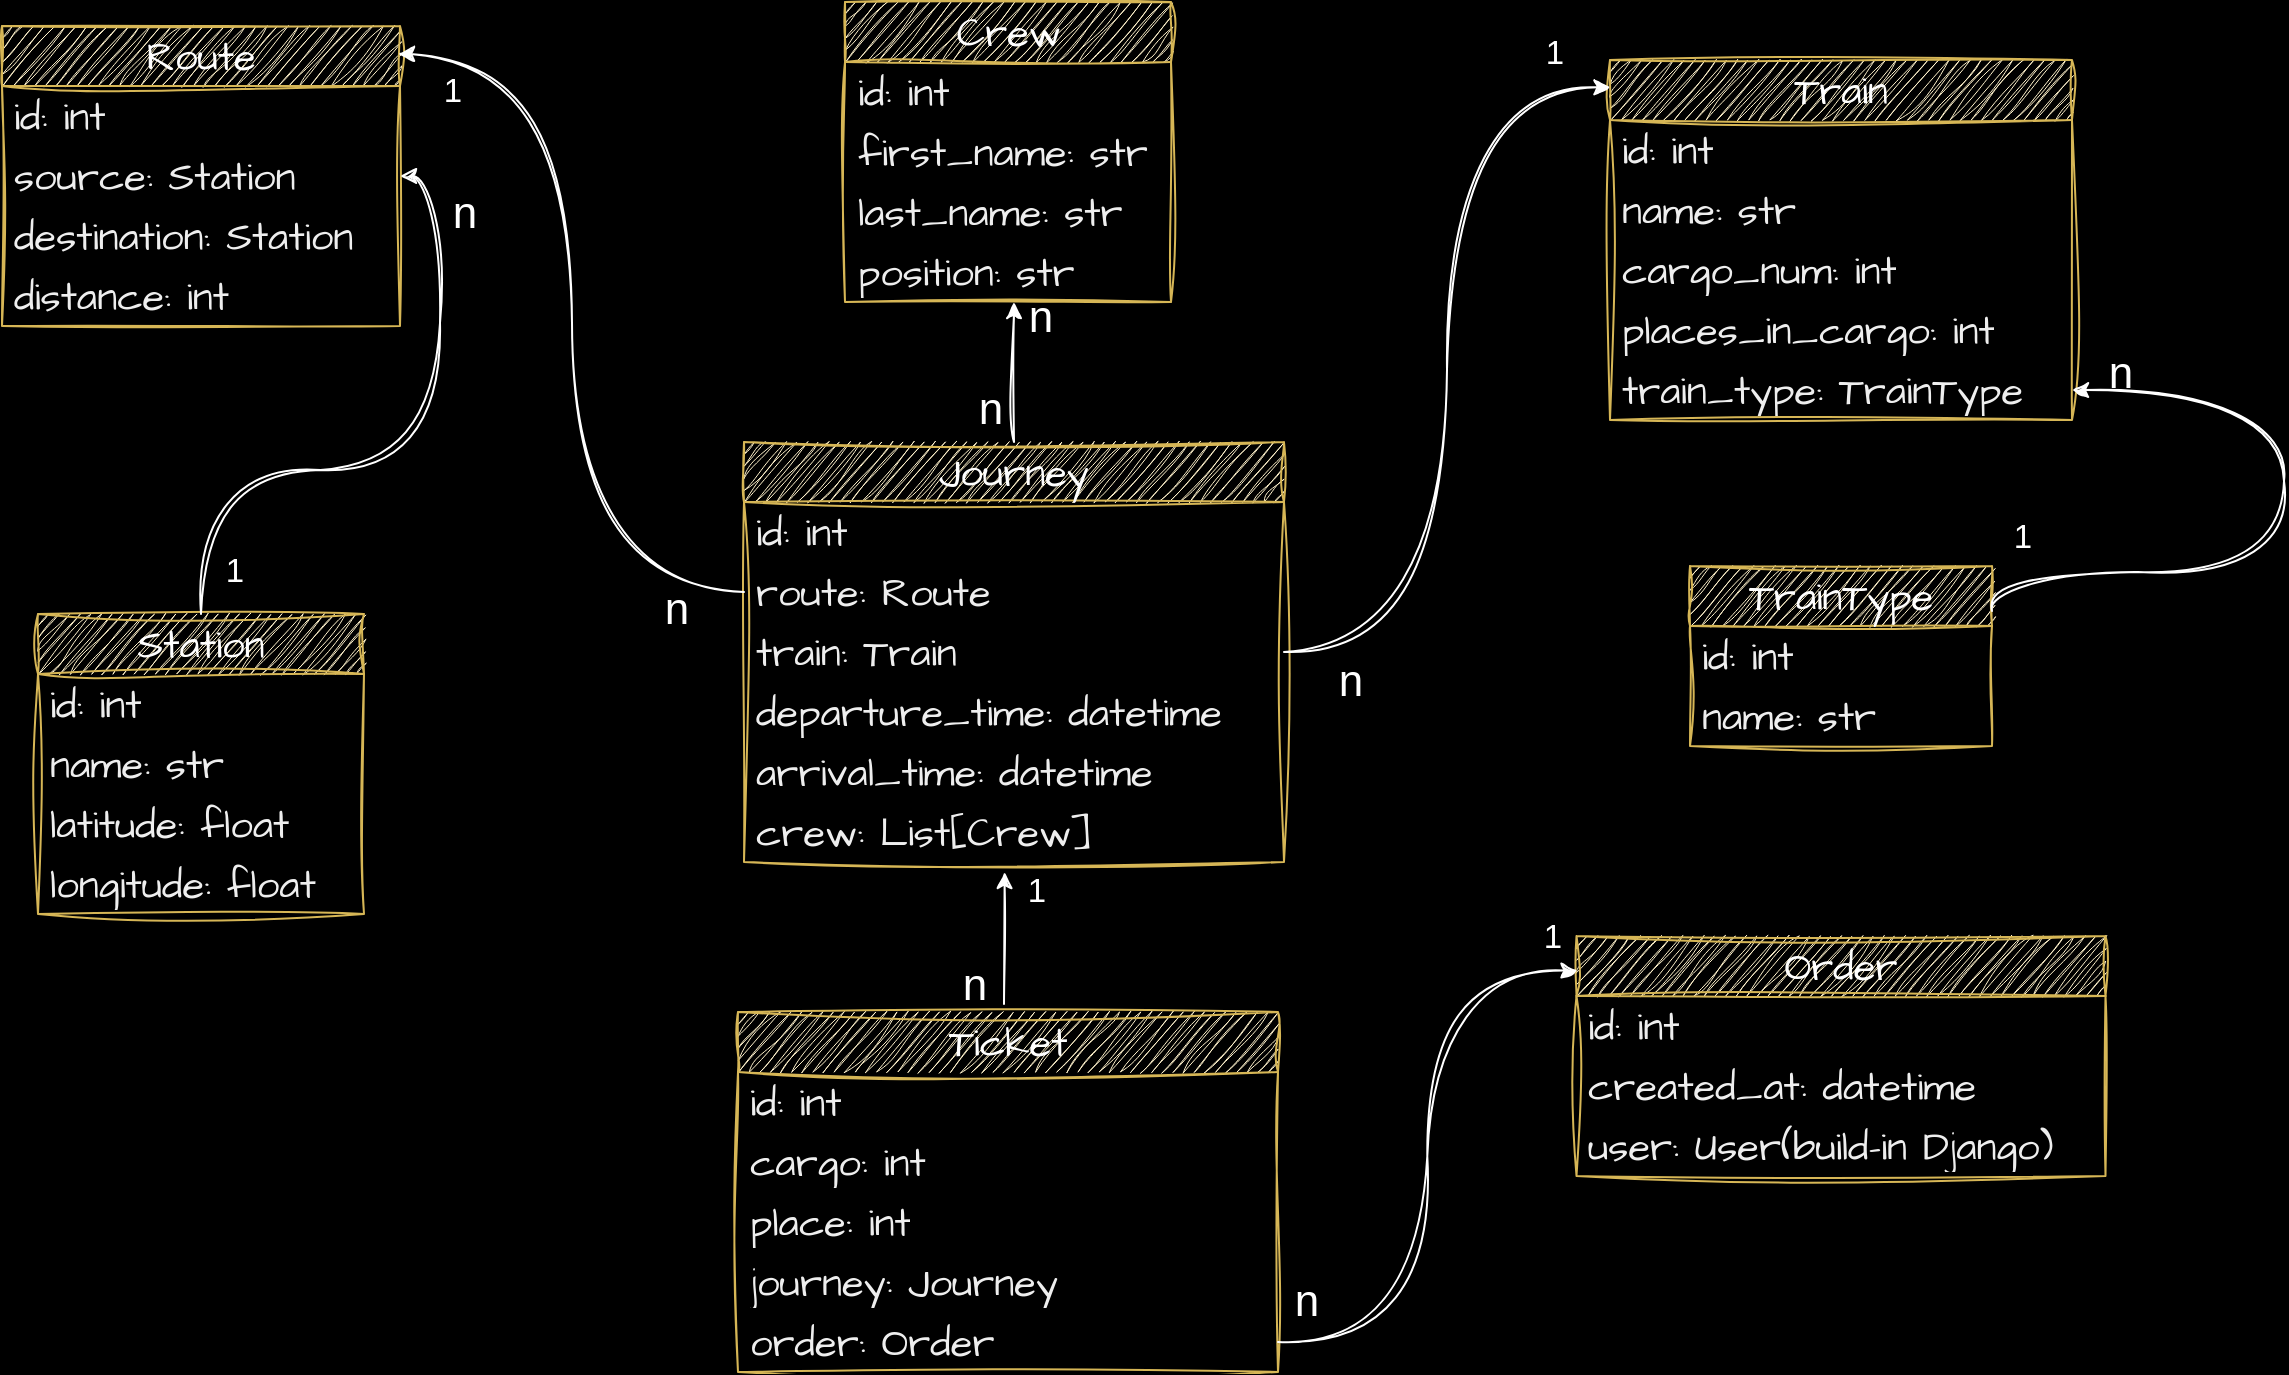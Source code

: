 <mxfile version="22.1.22" type="embed">
  <diagram id="23iRSUPoRavnBvh4doch" name="Page-1">
    <mxGraphModel dx="1730" dy="1147" grid="0" gridSize="10" guides="1" tooltips="1" connect="1" arrows="1" fold="1" page="0" pageScale="1" pageWidth="827" pageHeight="1169" background="#000000" math="0" shadow="0">
      <root>
        <mxCell id="0" />
        <mxCell id="1" parent="0" />
        <mxCell id="3" value="&lt;font color=&quot;#ffffff&quot;&gt;Journey&lt;/font&gt;" style="swimlane;fontStyle=0;childLayout=stackLayout;horizontal=1;startSize=30;horizontalStack=0;resizeParent=1;resizeParentMax=0;resizeLast=0;collapsible=1;marginBottom=0;whiteSpace=wrap;html=1;sketch=1;hachureGap=4;jiggle=2;curveFitting=1;fontFamily=Architects Daughter;fontSource=https%3A%2F%2Ffonts.googleapis.com%2Fcss%3Ffamily%3DArchitects%2BDaughter;fontSize=20;swimlaneFillColor=none;fillColor=#fff2cc;strokeColor=#d6b656;points=[[0,0,0,0,0],[0,0.25,0,0,0],[0,0.5,0,0,0],[0,0.75,0,0,0],[0,1,0,0,0],[0.25,0,0,0,0],[0.25,1,0,0,0],[0.5,0,0,0,0],[0.5,1,0,0,0],[0.75,0,0,0,0],[0.75,1,0,0,0],[1,0,0,0,0],[1,0.25,0,0,0],[1,0.5,0,0,0],[1,0.75,0,0,0],[1,1,0,0,0]];" parent="1" vertex="1">
          <mxGeometry x="190" y="-33" width="270" height="210" as="geometry" />
        </mxCell>
        <mxCell id="5" value="id: int" style="text;strokeColor=none;fillColor=none;align=left;verticalAlign=middle;spacingLeft=4;spacingRight=4;overflow=hidden;points=[[0,0.5],[1,0.5]];portConstraint=eastwest;rotatable=0;whiteSpace=wrap;html=1;fontSize=20;fontFamily=Architects Daughter;fontColor=#EEEEEE;" parent="3" vertex="1">
          <mxGeometry y="30" width="270" height="30" as="geometry" />
        </mxCell>
        <mxCell id="6" value="route: Route" style="text;strokeColor=none;fillColor=none;align=left;verticalAlign=middle;spacingLeft=4;spacingRight=4;overflow=hidden;points=[[0,0.5],[1,0.5]];portConstraint=eastwest;rotatable=0;whiteSpace=wrap;html=1;fontSize=20;fontFamily=Architects Daughter;fontColor=#EEEEEE;" parent="3" vertex="1">
          <mxGeometry y="60" width="270" height="30" as="geometry" />
        </mxCell>
        <mxCell id="7" value="train: Train" style="text;strokeColor=none;fillColor=none;align=left;verticalAlign=middle;spacingLeft=4;spacingRight=4;overflow=hidden;points=[[0,0.5],[1,0.5]];portConstraint=eastwest;rotatable=0;whiteSpace=wrap;html=1;fontSize=20;fontFamily=Architects Daughter;fontColor=#EEEEEE;" parent="3" vertex="1">
          <mxGeometry y="90" width="270" height="30" as="geometry" />
        </mxCell>
        <mxCell id="8" value="departure_time: datetime" style="text;strokeColor=none;fillColor=none;align=left;verticalAlign=middle;spacingLeft=4;spacingRight=4;overflow=hidden;points=[[0,0.5],[1,0.5]];portConstraint=eastwest;rotatable=0;whiteSpace=wrap;html=1;fontSize=20;fontFamily=Architects Daughter;fontColor=#EEEEEE;" parent="3" vertex="1">
          <mxGeometry y="120" width="270" height="30" as="geometry" />
        </mxCell>
        <mxCell id="9" value="arrival_time: datetime" style="text;strokeColor=none;fillColor=none;align=left;verticalAlign=middle;spacingLeft=4;spacingRight=4;overflow=hidden;points=[[0,0.5],[1,0.5]];portConstraint=eastwest;rotatable=0;whiteSpace=wrap;html=1;fontSize=20;fontFamily=Architects Daughter;fontColor=#EEEEEE;" parent="3" vertex="1">
          <mxGeometry y="150" width="270" height="30" as="geometry" />
        </mxCell>
        <mxCell id="10" value="crew: List[Crew]" style="text;strokeColor=none;fillColor=none;align=left;verticalAlign=middle;spacingLeft=4;spacingRight=4;overflow=hidden;points=[[0,0.5],[1,0.5]];portConstraint=eastwest;rotatable=0;whiteSpace=wrap;html=1;fontSize=20;fontFamily=Architects Daughter;fontColor=#EEEEEE;" parent="3" vertex="1">
          <mxGeometry y="180" width="270" height="30" as="geometry" />
        </mxCell>
        <mxCell id="15" value="&lt;font color=&quot;#ffffff&quot;&gt;Station&lt;/font&gt;" style="swimlane;fontStyle=0;childLayout=stackLayout;horizontal=1;startSize=30;horizontalStack=0;resizeParent=1;resizeParentMax=0;resizeLast=0;collapsible=1;marginBottom=0;whiteSpace=wrap;html=1;sketch=1;hachureGap=4;jiggle=2;curveFitting=1;fontFamily=Architects Daughter;fontSource=https%3A%2F%2Ffonts.googleapis.com%2Fcss%3Ffamily%3DArchitects%2BDaughter;fontSize=20;swimlaneFillColor=none;fillColor=#fff2cc;strokeColor=#d6b656;" parent="1" vertex="1">
          <mxGeometry x="-163" y="53" width="163" height="150" as="geometry" />
        </mxCell>
        <mxCell id="16" value="id: int" style="text;strokeColor=none;fillColor=none;align=left;verticalAlign=middle;spacingLeft=4;spacingRight=4;overflow=hidden;points=[[0,0.5],[1,0.5]];portConstraint=eastwest;rotatable=0;whiteSpace=wrap;html=1;fontSize=20;fontFamily=Architects Daughter;fontColor=#EEEEEE;" parent="15" vertex="1">
          <mxGeometry y="30" width="163" height="30" as="geometry" />
        </mxCell>
        <mxCell id="17" value="name: str" style="text;strokeColor=none;fillColor=none;align=left;verticalAlign=middle;spacingLeft=4;spacingRight=4;overflow=hidden;points=[[0,0.5],[1,0.5]];portConstraint=eastwest;rotatable=0;whiteSpace=wrap;html=1;fontSize=20;fontFamily=Architects Daughter;fontColor=#EEEEEE;" parent="15" vertex="1">
          <mxGeometry y="60" width="163" height="30" as="geometry" />
        </mxCell>
        <mxCell id="18" value="latitude: float" style="text;strokeColor=none;fillColor=none;align=left;verticalAlign=middle;spacingLeft=4;spacingRight=4;overflow=hidden;points=[[0,0.5],[1,0.5]];portConstraint=eastwest;rotatable=0;whiteSpace=wrap;html=1;fontSize=20;fontFamily=Architects Daughter;fontColor=#EEEEEE;" parent="15" vertex="1">
          <mxGeometry y="90" width="163" height="30" as="geometry" />
        </mxCell>
        <mxCell id="19" value="longitude: float" style="text;strokeColor=none;fillColor=none;align=left;verticalAlign=middle;spacingLeft=4;spacingRight=4;overflow=hidden;points=[[0,0.5],[1,0.5]];portConstraint=eastwest;rotatable=0;whiteSpace=wrap;html=1;fontSize=20;fontFamily=Architects Daughter;fontColor=#EEEEEE;" parent="15" vertex="1">
          <mxGeometry y="120" width="163" height="30" as="geometry" />
        </mxCell>
        <mxCell id="22" value="&lt;font color=&quot;#ffffff&quot;&gt;Route&lt;/font&gt;" style="swimlane;fontStyle=0;childLayout=stackLayout;horizontal=1;startSize=30;horizontalStack=0;resizeParent=1;resizeParentMax=0;resizeLast=0;collapsible=1;marginBottom=0;whiteSpace=wrap;html=1;sketch=1;hachureGap=4;jiggle=2;curveFitting=1;fontFamily=Architects Daughter;fontSource=https%3A%2F%2Ffonts.googleapis.com%2Fcss%3Ffamily%3DArchitects%2BDaughter;fontSize=20;swimlaneFillColor=none;fillColor=#fff2cc;strokeColor=#d6b656;" parent="1" vertex="1">
          <mxGeometry x="-181" y="-241" width="199" height="150" as="geometry" />
        </mxCell>
        <mxCell id="23" value="id: int" style="text;strokeColor=none;fillColor=none;align=left;verticalAlign=middle;spacingLeft=4;spacingRight=4;overflow=hidden;points=[[0,0.5],[1,0.5]];portConstraint=eastwest;rotatable=0;whiteSpace=wrap;html=1;fontSize=20;fontFamily=Architects Daughter;fontColor=#EEEEEE;" parent="22" vertex="1">
          <mxGeometry y="30" width="199" height="30" as="geometry" />
        </mxCell>
        <mxCell id="24" value="source: Station" style="text;strokeColor=none;fillColor=none;align=left;verticalAlign=middle;spacingLeft=4;spacingRight=4;overflow=hidden;points=[[0,0.5],[1,0.5]];portConstraint=eastwest;rotatable=0;whiteSpace=wrap;html=1;fontSize=20;fontFamily=Architects Daughter;fontColor=#EEEEEE;" parent="22" vertex="1">
          <mxGeometry y="60" width="199" height="30" as="geometry" />
        </mxCell>
        <mxCell id="25" value="destination: Station" style="text;strokeColor=none;fillColor=none;align=left;verticalAlign=middle;spacingLeft=4;spacingRight=4;overflow=hidden;points=[[0,0.5],[1,0.5]];portConstraint=eastwest;rotatable=0;whiteSpace=wrap;html=1;fontSize=20;fontFamily=Architects Daughter;fontColor=#EEEEEE;" parent="22" vertex="1">
          <mxGeometry y="90" width="199" height="30" as="geometry" />
        </mxCell>
        <mxCell id="26" value="distance: int" style="text;strokeColor=none;fillColor=none;align=left;verticalAlign=middle;spacingLeft=4;spacingRight=4;overflow=hidden;points=[[0,0.5],[1,0.5]];portConstraint=eastwest;rotatable=0;whiteSpace=wrap;html=1;fontSize=20;fontFamily=Architects Daughter;fontColor=#EEEEEE;" parent="22" vertex="1">
          <mxGeometry y="120" width="199" height="30" as="geometry" />
        </mxCell>
        <mxCell id="28" value="&lt;font color=&quot;#ffffff&quot;&gt;Crew&lt;/font&gt;" style="swimlane;fontStyle=0;childLayout=stackLayout;horizontal=1;startSize=30;horizontalStack=0;resizeParent=1;resizeParentMax=0;resizeLast=0;collapsible=1;marginBottom=0;whiteSpace=wrap;html=1;sketch=1;hachureGap=4;jiggle=2;curveFitting=1;fontFamily=Architects Daughter;fontSource=https%3A%2F%2Ffonts.googleapis.com%2Fcss%3Ffamily%3DArchitects%2BDaughter;fontSize=20;swimlaneFillColor=none;fillColor=#fff2cc;strokeColor=#d6b656;" parent="1" vertex="1">
          <mxGeometry x="240.5" y="-253" width="163" height="150" as="geometry" />
        </mxCell>
        <mxCell id="29" value="id: int" style="text;strokeColor=none;fillColor=none;align=left;verticalAlign=middle;spacingLeft=4;spacingRight=4;overflow=hidden;points=[[0,0.5],[1,0.5]];portConstraint=eastwest;rotatable=0;whiteSpace=wrap;html=1;fontSize=20;fontFamily=Architects Daughter;fontColor=#EEEEEE;" parent="28" vertex="1">
          <mxGeometry y="30" width="163" height="30" as="geometry" />
        </mxCell>
        <mxCell id="30" value="first_name: str" style="text;strokeColor=none;fillColor=none;align=left;verticalAlign=middle;spacingLeft=4;spacingRight=4;overflow=hidden;points=[[0,0.5],[1,0.5]];portConstraint=eastwest;rotatable=0;whiteSpace=wrap;html=1;fontSize=20;fontFamily=Architects Daughter;fontColor=#EEEEEE;" parent="28" vertex="1">
          <mxGeometry y="60" width="163" height="30" as="geometry" />
        </mxCell>
        <mxCell id="31" value="last_name: str" style="text;strokeColor=none;fillColor=none;align=left;verticalAlign=middle;spacingLeft=4;spacingRight=4;overflow=hidden;points=[[0,0.5],[1,0.5]];portConstraint=eastwest;rotatable=0;whiteSpace=wrap;html=1;fontSize=20;fontFamily=Architects Daughter;fontColor=#EEEEEE;" parent="28" vertex="1">
          <mxGeometry y="90" width="163" height="30" as="geometry" />
        </mxCell>
        <mxCell id="87" value="position: str" style="text;strokeColor=none;fillColor=none;align=left;verticalAlign=middle;spacingLeft=4;spacingRight=4;overflow=hidden;points=[[0,0.5],[1,0.5]];portConstraint=eastwest;rotatable=0;whiteSpace=wrap;html=1;fontSize=20;fontFamily=Architects Daughter;fontColor=#EEEEEE;" vertex="1" parent="28">
          <mxGeometry y="120" width="163" height="30" as="geometry" />
        </mxCell>
        <mxCell id="33" value="&lt;font color=&quot;#ffffff&quot;&gt;Train&lt;/font&gt;" style="swimlane;fontStyle=0;childLayout=stackLayout;horizontal=1;startSize=30;horizontalStack=0;resizeParent=1;resizeParentMax=0;resizeLast=0;collapsible=1;marginBottom=0;whiteSpace=wrap;html=1;sketch=1;hachureGap=4;jiggle=2;curveFitting=1;fontFamily=Architects Daughter;fontSource=https%3A%2F%2Ffonts.googleapis.com%2Fcss%3Ffamily%3DArchitects%2BDaughter;fontSize=20;swimlaneFillColor=none;fillColor=#fff2cc;strokeColor=#d6b656;" parent="1" vertex="1">
          <mxGeometry x="623" y="-224" width="231" height="180" as="geometry" />
        </mxCell>
        <mxCell id="34" value="id: int" style="text;strokeColor=none;fillColor=none;align=left;verticalAlign=middle;spacingLeft=4;spacingRight=4;overflow=hidden;points=[[0,0.5],[1,0.5]];portConstraint=eastwest;rotatable=0;whiteSpace=wrap;html=1;fontSize=20;fontFamily=Architects Daughter;fontColor=#EEEEEE;" parent="33" vertex="1">
          <mxGeometry y="30" width="231" height="30" as="geometry" />
        </mxCell>
        <mxCell id="35" value="name: str" style="text;strokeColor=none;fillColor=none;align=left;verticalAlign=middle;spacingLeft=4;spacingRight=4;overflow=hidden;points=[[0,0.5],[1,0.5]];portConstraint=eastwest;rotatable=0;whiteSpace=wrap;html=1;fontSize=20;fontFamily=Architects Daughter;fontColor=#EEEEEE;" parent="33" vertex="1">
          <mxGeometry y="60" width="231" height="30" as="geometry" />
        </mxCell>
        <mxCell id="36" value="cargo_num: int" style="text;strokeColor=none;fillColor=none;align=left;verticalAlign=middle;spacingLeft=4;spacingRight=4;overflow=hidden;points=[[0,0.5],[1,0.5]];portConstraint=eastwest;rotatable=0;whiteSpace=wrap;html=1;fontSize=20;fontFamily=Architects Daughter;fontColor=#EEEEEE;" parent="33" vertex="1">
          <mxGeometry y="90" width="231" height="30" as="geometry" />
        </mxCell>
        <mxCell id="37" value="places_in_cargo: int" style="text;strokeColor=none;fillColor=none;align=left;verticalAlign=middle;spacingLeft=4;spacingRight=4;overflow=hidden;points=[[0,0.5],[1,0.5]];portConstraint=eastwest;rotatable=0;whiteSpace=wrap;html=1;fontSize=20;fontFamily=Architects Daughter;fontColor=#EEEEEE;" parent="33" vertex="1">
          <mxGeometry y="120" width="231" height="30" as="geometry" />
        </mxCell>
        <mxCell id="38" value="train_type: TrainType" style="text;strokeColor=none;fillColor=none;align=left;verticalAlign=middle;spacingLeft=4;spacingRight=4;overflow=hidden;points=[[0,0.5],[1,0.5]];portConstraint=eastwest;rotatable=0;whiteSpace=wrap;html=1;fontSize=20;fontFamily=Architects Daughter;fontColor=#EEEEEE;" parent="33" vertex="1">
          <mxGeometry y="150" width="231" height="30" as="geometry" />
        </mxCell>
        <mxCell id="40" value="&lt;font color=&quot;#ffffff&quot;&gt;TrainType&lt;/font&gt;" style="swimlane;fontStyle=0;childLayout=stackLayout;horizontal=1;startSize=30;horizontalStack=0;resizeParent=1;resizeParentMax=0;resizeLast=0;collapsible=1;marginBottom=0;whiteSpace=wrap;html=1;sketch=1;hachureGap=4;jiggle=2;curveFitting=1;fontFamily=Architects Daughter;fontSource=https%3A%2F%2Ffonts.googleapis.com%2Fcss%3Ffamily%3DArchitects%2BDaughter;fontSize=20;swimlaneFillColor=none;fillColor=#fff2cc;strokeColor=#d6b656;" parent="1" vertex="1">
          <mxGeometry x="663" y="29" width="151" height="90" as="geometry" />
        </mxCell>
        <mxCell id="41" value="id: int" style="text;strokeColor=none;fillColor=none;align=left;verticalAlign=middle;spacingLeft=4;spacingRight=4;overflow=hidden;points=[[0,0.5],[1,0.5]];portConstraint=eastwest;rotatable=0;whiteSpace=wrap;html=1;fontSize=20;fontFamily=Architects Daughter;fontColor=#EEEEEE;" parent="40" vertex="1">
          <mxGeometry y="30" width="151" height="30" as="geometry" />
        </mxCell>
        <mxCell id="42" value="name: str" style="text;strokeColor=none;fillColor=none;align=left;verticalAlign=middle;spacingLeft=4;spacingRight=4;overflow=hidden;points=[[0,0.5],[1,0.5]];portConstraint=eastwest;rotatable=0;whiteSpace=wrap;html=1;fontSize=20;fontFamily=Architects Daughter;fontColor=#EEEEEE;" parent="40" vertex="1">
          <mxGeometry y="60" width="151" height="30" as="geometry" />
        </mxCell>
        <mxCell id="45" value="&lt;font color=&quot;#ffffff&quot;&gt;Ticket&lt;/font&gt;" style="swimlane;fontStyle=0;childLayout=stackLayout;horizontal=1;startSize=30;horizontalStack=0;resizeParent=1;resizeParentMax=0;resizeLast=0;collapsible=1;marginBottom=0;whiteSpace=wrap;html=1;sketch=1;hachureGap=4;jiggle=2;curveFitting=1;fontFamily=Architects Daughter;fontSource=https%3A%2F%2Ffonts.googleapis.com%2Fcss%3Ffamily%3DArchitects%2BDaughter;fontSize=20;swimlaneFillColor=none;fillColor=#fff2cc;strokeColor=#d6b656;" parent="1" vertex="1">
          <mxGeometry x="187" y="252" width="270" height="180" as="geometry" />
        </mxCell>
        <mxCell id="46" value="id: int" style="text;strokeColor=none;fillColor=none;align=left;verticalAlign=middle;spacingLeft=4;spacingRight=4;overflow=hidden;points=[[0,0.5],[1,0.5]];portConstraint=eastwest;rotatable=0;whiteSpace=wrap;html=1;fontSize=20;fontFamily=Architects Daughter;fontColor=#EEEEEE;" parent="45" vertex="1">
          <mxGeometry y="30" width="270" height="30" as="geometry" />
        </mxCell>
        <mxCell id="47" value="cargo: int" style="text;strokeColor=none;fillColor=none;align=left;verticalAlign=middle;spacingLeft=4;spacingRight=4;overflow=hidden;points=[[0,0.5],[1,0.5]];portConstraint=eastwest;rotatable=0;whiteSpace=wrap;html=1;fontSize=20;fontFamily=Architects Daughter;fontColor=#EEEEEE;" parent="45" vertex="1">
          <mxGeometry y="60" width="270" height="30" as="geometry" />
        </mxCell>
        <mxCell id="48" value="place: int" style="text;strokeColor=none;fillColor=none;align=left;verticalAlign=middle;spacingLeft=4;spacingRight=4;overflow=hidden;points=[[0,0.5],[1,0.5]];portConstraint=eastwest;rotatable=0;whiteSpace=wrap;html=1;fontSize=20;fontFamily=Architects Daughter;fontColor=#EEEEEE;" parent="45" vertex="1">
          <mxGeometry y="90" width="270" height="30" as="geometry" />
        </mxCell>
        <mxCell id="49" value="journey: Journey" style="text;strokeColor=none;fillColor=none;align=left;verticalAlign=middle;spacingLeft=4;spacingRight=4;overflow=hidden;points=[[0,0.5],[1,0.5]];portConstraint=eastwest;rotatable=0;whiteSpace=wrap;html=1;fontSize=20;fontFamily=Architects Daughter;fontColor=#EEEEEE;" parent="45" vertex="1">
          <mxGeometry y="120" width="270" height="30" as="geometry" />
        </mxCell>
        <mxCell id="50" value="order: Order" style="text;strokeColor=none;fillColor=none;align=left;verticalAlign=middle;spacingLeft=4;spacingRight=4;overflow=hidden;points=[[0,0.5],[1,0.5]];portConstraint=eastwest;rotatable=0;whiteSpace=wrap;html=1;fontSize=20;fontFamily=Architects Daughter;fontColor=#EEEEEE;" parent="45" vertex="1">
          <mxGeometry y="150" width="270" height="30" as="geometry" />
        </mxCell>
        <mxCell id="52" value="&lt;font color=&quot;#ffffff&quot;&gt;Order&lt;/font&gt;" style="swimlane;fontStyle=0;childLayout=stackLayout;horizontal=1;startSize=30;horizontalStack=0;resizeParent=1;resizeParentMax=0;resizeLast=0;collapsible=1;marginBottom=0;whiteSpace=wrap;html=1;sketch=1;hachureGap=4;jiggle=2;curveFitting=1;fontFamily=Architects Daughter;fontSource=https%3A%2F%2Ffonts.googleapis.com%2Fcss%3Ffamily%3DArchitects%2BDaughter;fontSize=20;swimlaneFillColor=none;fillColor=#fff2cc;strokeColor=#d6b656;" parent="1" vertex="1">
          <mxGeometry x="606.25" y="214" width="264.5" height="120" as="geometry" />
        </mxCell>
        <mxCell id="53" value="id: int" style="text;strokeColor=none;fillColor=none;align=left;verticalAlign=middle;spacingLeft=4;spacingRight=4;overflow=hidden;points=[[0,0.5],[1,0.5]];portConstraint=eastwest;rotatable=0;whiteSpace=wrap;html=1;fontSize=20;fontFamily=Architects Daughter;fontColor=#EEEEEE;" parent="52" vertex="1">
          <mxGeometry y="30" width="264.5" height="30" as="geometry" />
        </mxCell>
        <mxCell id="54" value="created_at: datetime" style="text;strokeColor=none;fillColor=none;align=left;verticalAlign=middle;spacingLeft=4;spacingRight=4;overflow=hidden;points=[[0,0.5],[1,0.5]];portConstraint=eastwest;rotatable=0;whiteSpace=wrap;html=1;fontSize=20;fontFamily=Architects Daughter;fontColor=#EEEEEE;" parent="52" vertex="1">
          <mxGeometry y="60" width="264.5" height="30" as="geometry" />
        </mxCell>
        <mxCell id="55" value="user: User(build-in Django)" style="text;strokeColor=none;fillColor=none;align=left;verticalAlign=middle;spacingLeft=4;spacingRight=4;overflow=hidden;points=[[0,0.5],[1,0.5]];portConstraint=eastwest;rotatable=0;whiteSpace=wrap;html=1;fontSize=20;fontFamily=Architects Daughter;fontColor=#EEEEEE;" parent="52" vertex="1">
          <mxGeometry y="90" width="264.5" height="30" as="geometry" />
        </mxCell>
        <mxCell id="58" style="edgeStyle=orthogonalEdgeStyle;rounded=0;orthogonalLoop=1;jettySize=auto;html=1;exitX=0;exitY=0.5;exitDx=0;exitDy=0;entryX=0.995;entryY=0.093;entryDx=0;entryDy=0;entryPerimeter=0;strokeColor=#FFFFFF;curved=1;sketch=1;curveFitting=1;jiggle=2;snapToPoint=0;fixDash=0;metaEdit=0;backgroundOutline=0;sourcePortConstraint=north;targetPortConstraint=east;" parent="1" source="6" target="22" edge="1">
          <mxGeometry relative="1" as="geometry" />
        </mxCell>
        <mxCell id="62" value="&lt;h1&gt;&lt;span style=&quot;font-weight: normal;&quot;&gt;n&lt;/span&gt;&lt;/h1&gt;" style="edgeLabel;html=1;align=center;verticalAlign=middle;resizable=0;points=[];labelBackgroundColor=none;labelBorderColor=none;fontColor=#FFFFFF;fontStyle=0" parent="58" vertex="1" connectable="0">
          <mxGeometry relative="1" as="geometry">
            <mxPoint x="52" y="144" as="offset" />
          </mxGeometry>
        </mxCell>
        <mxCell id="64" value="&lt;h2&gt;&lt;span style=&quot;font-weight: normal;&quot;&gt;1&lt;/span&gt;&lt;/h2&gt;" style="edgeLabel;html=1;align=center;verticalAlign=middle;resizable=0;points=[];labelBackgroundColor=none;fontColor=#FFFFFF;" parent="58" vertex="1" connectable="0">
          <mxGeometry x="0.728" y="23" relative="1" as="geometry">
            <mxPoint x="-33" y="-5" as="offset" />
          </mxGeometry>
        </mxCell>
        <mxCell id="65" style="edgeStyle=orthogonalEdgeStyle;rounded=0;orthogonalLoop=1;jettySize=auto;html=1;exitX=0.5;exitY=0;exitDx=0;exitDy=0;strokeColor=#FFFFFF;sketch=1;curveFitting=1;jiggle=2;snapToPoint=0;fixDash=0;metaEdit=0;backgroundOutline=0;sourcePortConstraint=north;targetPortConstraint=east;curved=1;" parent="1" source="15" target="22" edge="1">
          <mxGeometry relative="1" as="geometry">
            <mxPoint x="-113" y="35" as="sourcePoint" />
            <mxPoint x="-286" y="-234" as="targetPoint" />
            <Array as="points">
              <mxPoint x="-81" y="-19" />
              <mxPoint x="38" y="-19" />
              <mxPoint x="38" y="-166" />
            </Array>
          </mxGeometry>
        </mxCell>
        <mxCell id="66" value="&lt;h1&gt;&lt;span style=&quot;font-weight: normal;&quot;&gt;n&lt;/span&gt;&lt;/h1&gt;" style="edgeLabel;html=1;align=center;verticalAlign=middle;resizable=0;points=[];labelBackgroundColor=none;labelBorderColor=none;fontColor=#FFFFFF;fontStyle=0" parent="65" vertex="1" connectable="0">
          <mxGeometry relative="1" as="geometry">
            <mxPoint x="24" y="-128" as="offset" />
          </mxGeometry>
        </mxCell>
        <mxCell id="67" value="&lt;h2&gt;&lt;span style=&quot;font-weight: normal;&quot;&gt;1&lt;/span&gt;&lt;/h2&gt;" style="edgeLabel;html=1;align=center;verticalAlign=middle;resizable=0;points=[];labelBackgroundColor=none;fontColor=#FFFFFF;" parent="65" vertex="1" connectable="0">
          <mxGeometry x="0.728" y="23" relative="1" as="geometry">
            <mxPoint x="-80" y="168" as="offset" />
          </mxGeometry>
        </mxCell>
        <mxCell id="68" style="edgeStyle=none;rounded=0;orthogonalLoop=1;jettySize=auto;html=1;exitX=0.5;exitY=0;exitDx=0;exitDy=0;exitPerimeter=0;strokeColor=#FFFFFF;sketch=1;curveFitting=1;jiggle=2;" parent="1" source="3" edge="1">
          <mxGeometry relative="1" as="geometry">
            <mxPoint x="325" y="-103" as="targetPoint" />
          </mxGeometry>
        </mxCell>
        <mxCell id="70" value="&lt;h1&gt;&lt;font style=&quot;font-weight: normal;&quot; face=&quot;Helvetica&quot;&gt;n&lt;/font&gt;&lt;/h1&gt;" style="edgeLabel;html=1;align=center;verticalAlign=middle;resizable=0;points=[];labelBackgroundColor=none;fontColor=#FFFFFF;" parent="68" vertex="1" connectable="0">
          <mxGeometry x="-0.111" y="2" relative="1" as="geometry">
            <mxPoint x="-10" y="15" as="offset" />
          </mxGeometry>
        </mxCell>
        <mxCell id="73" value="&lt;h1&gt;&lt;font style=&quot;font-weight: normal;&quot; face=&quot;Helvetica&quot;&gt;n&lt;/font&gt;&lt;/h1&gt;" style="edgeLabel;html=1;align=center;verticalAlign=middle;resizable=0;points=[];labelBackgroundColor=none;fontColor=#FFFFFF;" parent="1" vertex="1" connectable="0">
          <mxGeometry x="325.001" y="-59.003" as="geometry">
            <mxPoint x="13" y="-36" as="offset" />
          </mxGeometry>
        </mxCell>
        <mxCell id="74" style="edgeStyle=orthogonalEdgeStyle;rounded=0;orthogonalLoop=1;jettySize=auto;html=1;entryX=0.001;entryY=0.076;entryDx=0;entryDy=0;entryPerimeter=0;strokeColor=#FFFFFF;curved=1;sketch=1;curveFitting=1;jiggle=2;snapToPoint=0;fixDash=0;metaEdit=0;backgroundOutline=0;sourcePortConstraint=north;targetPortConstraint=east;" parent="1" source="7" target="33" edge="1">
          <mxGeometry relative="1" as="geometry">
            <mxPoint x="533" y="74" as="sourcePoint" />
            <mxPoint x="360" y="-195" as="targetPoint" />
          </mxGeometry>
        </mxCell>
        <mxCell id="75" value="&lt;h1&gt;&lt;span style=&quot;font-weight: normal;&quot;&gt;n&lt;/span&gt;&lt;/h1&gt;" style="edgeLabel;html=1;align=center;verticalAlign=middle;resizable=0;points=[];labelBackgroundColor=none;labelBorderColor=none;fontColor=#FFFFFF;fontStyle=0" parent="74" vertex="1" connectable="0">
          <mxGeometry relative="1" as="geometry">
            <mxPoint x="-49" y="156" as="offset" />
          </mxGeometry>
        </mxCell>
        <mxCell id="76" value="&lt;h2&gt;&lt;span style=&quot;font-weight: normal;&quot;&gt;1&lt;/span&gt;&lt;/h2&gt;" style="edgeLabel;html=1;align=center;verticalAlign=middle;resizable=0;points=[];labelBackgroundColor=none;fontColor=#FFFFFF;" parent="74" vertex="1" connectable="0">
          <mxGeometry x="0.728" y="23" relative="1" as="geometry">
            <mxPoint x="32" y="5" as="offset" />
          </mxGeometry>
        </mxCell>
        <mxCell id="77" style="edgeStyle=orthogonalEdgeStyle;rounded=0;orthogonalLoop=1;jettySize=auto;html=1;strokeColor=#FFFFFF;sketch=1;curveFitting=1;jiggle=2;snapToPoint=0;fixDash=0;metaEdit=0;backgroundOutline=0;sourcePortConstraint=north;targetPortConstraint=east;curved=1;exitX=1;exitY=0.25;exitDx=0;exitDy=0;entryX=1;entryY=0.5;entryDx=0;entryDy=0;" parent="1" source="40" target="38" edge="1">
          <mxGeometry relative="1" as="geometry">
            <mxPoint x="826" y="33.5" as="sourcePoint" />
            <mxPoint x="893" y="-160" as="targetPoint" />
            <Array as="points">
              <mxPoint x="960" y="32" />
              <mxPoint x="960" y="-59" />
            </Array>
          </mxGeometry>
        </mxCell>
        <mxCell id="78" value="&lt;h1&gt;&lt;span style=&quot;font-weight: normal;&quot;&gt;n&lt;/span&gt;&lt;/h1&gt;" style="edgeLabel;html=1;align=center;verticalAlign=middle;resizable=0;points=[];labelBackgroundColor=none;labelBorderColor=none;fontColor=#FFFFFF;fontStyle=0" parent="77" vertex="1" connectable="0">
          <mxGeometry relative="1" as="geometry">
            <mxPoint x="-82" y="-83" as="offset" />
          </mxGeometry>
        </mxCell>
        <mxCell id="79" value="&lt;h2&gt;&lt;span style=&quot;font-weight: normal;&quot;&gt;1&lt;/span&gt;&lt;/h2&gt;" style="edgeLabel;html=1;align=center;verticalAlign=middle;resizable=0;points=[];labelBackgroundColor=none;fontColor=#FFFFFF;" parent="77" vertex="1" connectable="0">
          <mxGeometry x="0.728" y="23" relative="1" as="geometry">
            <mxPoint x="-75" y="50" as="offset" />
          </mxGeometry>
        </mxCell>
        <mxCell id="81" style="edgeStyle=none;rounded=0;orthogonalLoop=1;jettySize=auto;html=1;strokeColor=#FFFFFF;sketch=1;curveFitting=1;jiggle=2;" parent="1" edge="1">
          <mxGeometry relative="1" as="geometry">
            <mxPoint x="320.33" y="182" as="targetPoint" />
            <mxPoint x="320" y="248" as="sourcePoint" />
          </mxGeometry>
        </mxCell>
        <mxCell id="82" value="&lt;h1&gt;&lt;font style=&quot;font-weight: normal;&quot; face=&quot;Helvetica&quot;&gt;n&lt;/font&gt;&lt;/h1&gt;" style="edgeLabel;html=1;align=center;verticalAlign=middle;resizable=0;points=[];labelBackgroundColor=none;fontColor=#FFFFFF;" parent="81" vertex="1" connectable="0">
          <mxGeometry x="-0.111" y="2" relative="1" as="geometry">
            <mxPoint x="-13" y="20" as="offset" />
          </mxGeometry>
        </mxCell>
        <mxCell id="83" value="&lt;h2&gt;&lt;span style=&quot;font-weight: normal;&quot;&gt;1&lt;/span&gt;&lt;/h2&gt;" style="edgeLabel;html=1;align=center;verticalAlign=middle;resizable=0;points=[];labelBackgroundColor=none;fontColor=#FFFFFF;" parent="1" vertex="1" connectable="0">
          <mxGeometry x="56.0" y="-193.995" as="geometry">
            <mxPoint x="280" y="385" as="offset" />
          </mxGeometry>
        </mxCell>
        <mxCell id="84" style="edgeStyle=orthogonalEdgeStyle;rounded=0;orthogonalLoop=1;jettySize=auto;html=1;entryX=0.002;entryY=0.144;entryDx=0;entryDy=0;entryPerimeter=0;strokeColor=#FFFFFF;curved=1;sketch=1;curveFitting=1;jiggle=2;snapToPoint=0;fixDash=0;metaEdit=0;backgroundOutline=0;sourcePortConstraint=north;targetPortConstraint=east;exitX=1;exitY=0.5;exitDx=0;exitDy=0;" parent="1" source="50" target="52" edge="1">
          <mxGeometry relative="1" as="geometry">
            <mxPoint x="395" y="345" as="sourcePoint" />
            <mxPoint x="558" y="63" as="targetPoint" />
          </mxGeometry>
        </mxCell>
        <mxCell id="85" value="&lt;h1&gt;&lt;span style=&quot;font-weight: normal;&quot;&gt;n&lt;/span&gt;&lt;/h1&gt;" style="edgeLabel;html=1;align=center;verticalAlign=middle;resizable=0;points=[];labelBackgroundColor=none;labelBorderColor=none;fontColor=#FFFFFF;fontStyle=0" parent="84" vertex="1" connectable="0">
          <mxGeometry relative="1" as="geometry">
            <mxPoint x="-61" y="73" as="offset" />
          </mxGeometry>
        </mxCell>
        <mxCell id="86" value="&lt;h2&gt;&lt;span style=&quot;font-weight: normal;&quot;&gt;1&lt;/span&gt;&lt;/h2&gt;" style="edgeLabel;html=1;align=center;verticalAlign=middle;resizable=0;points=[];labelBackgroundColor=none;fontColor=#FFFFFF;" parent="84" vertex="1" connectable="0">
          <mxGeometry x="0.728" y="23" relative="1" as="geometry">
            <mxPoint x="32" y="5" as="offset" />
          </mxGeometry>
        </mxCell>
      </root>
    </mxGraphModel>
  </diagram>
</mxfile>
